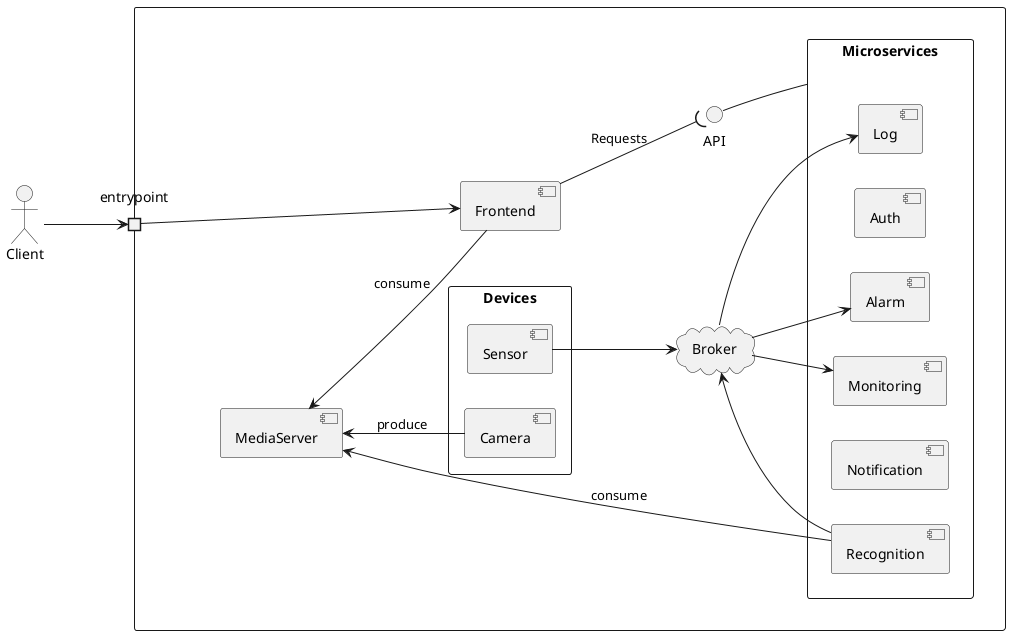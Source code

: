 @startuml

left to right direction

rectangle {
    portin entrypoint

cloud Broker

rectangle Microservices {
    component Monitoring
    component Auth
    component Alarm
    component Log

    component Notification
    component Recognition

}
component MediaServer
component Frontend
rectangle "Devices" {
    component Sensor
    component Camera
}
interface API
Microservices -up- API
Frontend --( API : Requests


Broker <-- Recognition
Broker --> Monitoring
Broker --> Log
Broker --> Alarm
Broker <-up- Sensor

MediaServer <-- Camera : produce
MediaServer <-- Frontend: consume
MediaServer <-- Recognition: consume
}

actor Client
Client --> entrypoint
entrypoint --> Frontend


@enduml
